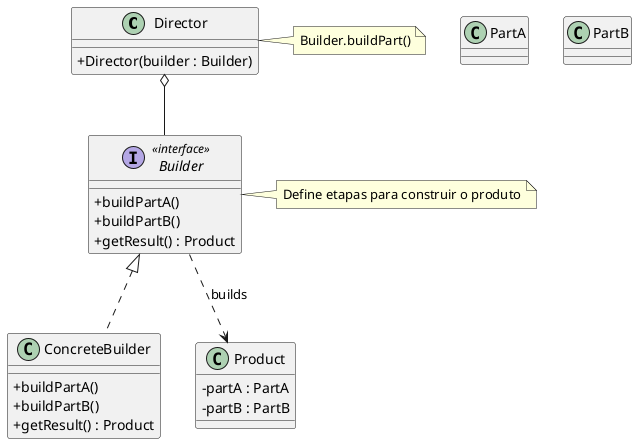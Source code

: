 @startuml Builder
    skinparam classAttributeIconSize 0
    
    class Director {
        +Director(builder : Builder)
    }

    interface Builder <<interface>> {
        +buildPartA()
        +buildPartB()
        +getResult() : Product
    }

    class ConcreteBuilder {
        +buildPartA()
        +buildPartB()
        +getResult() : Product
    }
    
    class Product {
        -partA : PartA
        -partB : PartB
    }

    class PartA {
    }

    class PartB {
    }
    
    Director o-- Builder
    Builder <|.. ConcreteBuilder
    Builder ..> Product : builds
    note right of Director : Builder.buildPart()
    note right of Builder : Define etapas para construir o produto
@enduml

